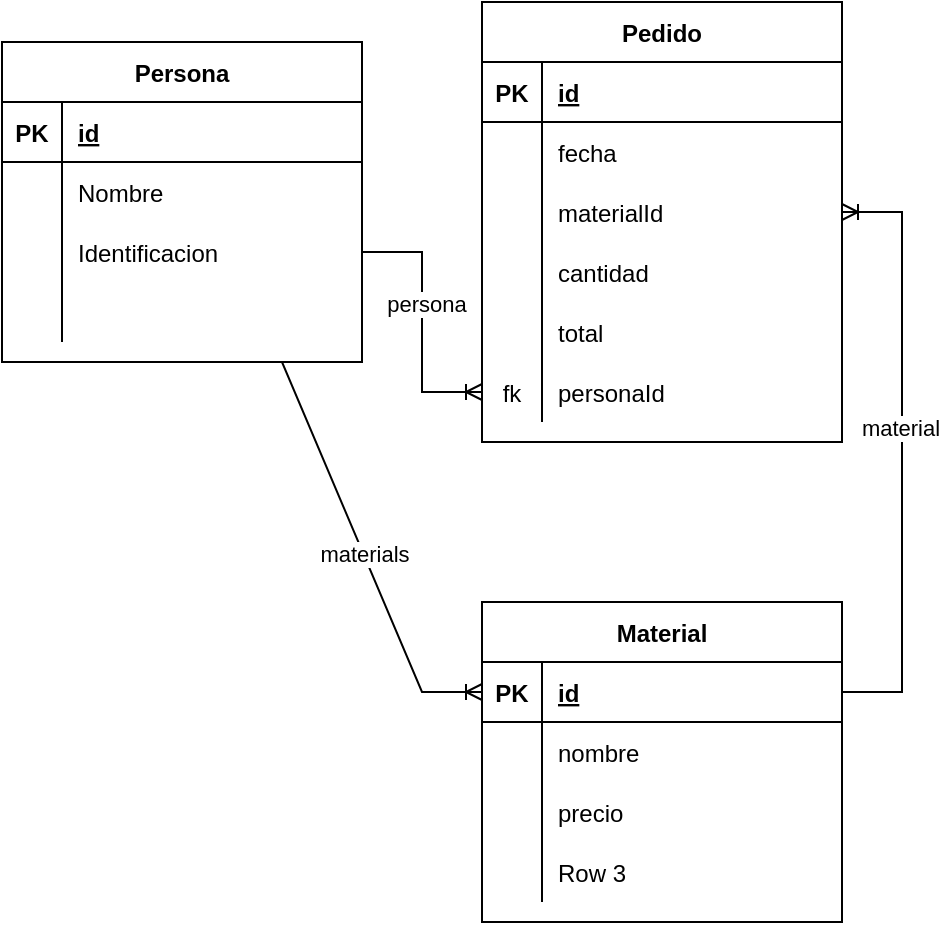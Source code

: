 <mxfile version="15.7.3" type="device"><diagram id="8KMBjLmS1Nc94vyn7KlS" name="Page-1"><mxGraphModel dx="868" dy="450" grid="1" gridSize="10" guides="1" tooltips="1" connect="1" arrows="1" fold="1" page="1" pageScale="1" pageWidth="827" pageHeight="1169" math="0" shadow="0"><root><mxCell id="0"/><mxCell id="1" parent="0"/><mxCell id="iiZ62lDfNCejb_2Xcjph-5" value="Persona" style="shape=table;startSize=30;container=1;collapsible=1;childLayout=tableLayout;fixedRows=1;rowLines=0;fontStyle=1;align=center;resizeLast=1;" parent="1" vertex="1"><mxGeometry x="40" y="20" width="180" height="160" as="geometry"/></mxCell><mxCell id="iiZ62lDfNCejb_2Xcjph-6" value="" style="shape=partialRectangle;collapsible=0;dropTarget=0;pointerEvents=0;fillColor=none;top=0;left=0;bottom=1;right=0;points=[[0,0.5],[1,0.5]];portConstraint=eastwest;" parent="iiZ62lDfNCejb_2Xcjph-5" vertex="1"><mxGeometry y="30" width="180" height="30" as="geometry"/></mxCell><mxCell id="iiZ62lDfNCejb_2Xcjph-7" value="PK" style="shape=partialRectangle;connectable=0;fillColor=none;top=0;left=0;bottom=0;right=0;fontStyle=1;overflow=hidden;" parent="iiZ62lDfNCejb_2Xcjph-6" vertex="1"><mxGeometry width="30" height="30" as="geometry"><mxRectangle width="30" height="30" as="alternateBounds"/></mxGeometry></mxCell><mxCell id="iiZ62lDfNCejb_2Xcjph-8" value="id" style="shape=partialRectangle;connectable=0;fillColor=none;top=0;left=0;bottom=0;right=0;align=left;spacingLeft=6;fontStyle=5;overflow=hidden;" parent="iiZ62lDfNCejb_2Xcjph-6" vertex="1"><mxGeometry x="30" width="150" height="30" as="geometry"><mxRectangle width="150" height="30" as="alternateBounds"/></mxGeometry></mxCell><mxCell id="iiZ62lDfNCejb_2Xcjph-9" value="" style="shape=partialRectangle;collapsible=0;dropTarget=0;pointerEvents=0;fillColor=none;top=0;left=0;bottom=0;right=0;points=[[0,0.5],[1,0.5]];portConstraint=eastwest;" parent="iiZ62lDfNCejb_2Xcjph-5" vertex="1"><mxGeometry y="60" width="180" height="30" as="geometry"/></mxCell><mxCell id="iiZ62lDfNCejb_2Xcjph-10" value="" style="shape=partialRectangle;connectable=0;fillColor=none;top=0;left=0;bottom=0;right=0;editable=1;overflow=hidden;" parent="iiZ62lDfNCejb_2Xcjph-9" vertex="1"><mxGeometry width="30" height="30" as="geometry"><mxRectangle width="30" height="30" as="alternateBounds"/></mxGeometry></mxCell><mxCell id="iiZ62lDfNCejb_2Xcjph-11" value="Nombre" style="shape=partialRectangle;connectable=0;fillColor=none;top=0;left=0;bottom=0;right=0;align=left;spacingLeft=6;overflow=hidden;" parent="iiZ62lDfNCejb_2Xcjph-9" vertex="1"><mxGeometry x="30" width="150" height="30" as="geometry"><mxRectangle width="150" height="30" as="alternateBounds"/></mxGeometry></mxCell><mxCell id="iiZ62lDfNCejb_2Xcjph-12" value="" style="shape=partialRectangle;collapsible=0;dropTarget=0;pointerEvents=0;fillColor=none;top=0;left=0;bottom=0;right=0;points=[[0,0.5],[1,0.5]];portConstraint=eastwest;" parent="iiZ62lDfNCejb_2Xcjph-5" vertex="1"><mxGeometry y="90" width="180" height="30" as="geometry"/></mxCell><mxCell id="iiZ62lDfNCejb_2Xcjph-13" value="" style="shape=partialRectangle;connectable=0;fillColor=none;top=0;left=0;bottom=0;right=0;editable=1;overflow=hidden;" parent="iiZ62lDfNCejb_2Xcjph-12" vertex="1"><mxGeometry width="30" height="30" as="geometry"><mxRectangle width="30" height="30" as="alternateBounds"/></mxGeometry></mxCell><mxCell id="iiZ62lDfNCejb_2Xcjph-14" value="Identificacion" style="shape=partialRectangle;connectable=0;fillColor=none;top=0;left=0;bottom=0;right=0;align=left;spacingLeft=6;overflow=hidden;" parent="iiZ62lDfNCejb_2Xcjph-12" vertex="1"><mxGeometry x="30" width="150" height="30" as="geometry"><mxRectangle width="150" height="30" as="alternateBounds"/></mxGeometry></mxCell><mxCell id="iiZ62lDfNCejb_2Xcjph-15" value="" style="shape=partialRectangle;collapsible=0;dropTarget=0;pointerEvents=0;fillColor=none;top=0;left=0;bottom=0;right=0;points=[[0,0.5],[1,0.5]];portConstraint=eastwest;" parent="iiZ62lDfNCejb_2Xcjph-5" vertex="1"><mxGeometry y="120" width="180" height="30" as="geometry"/></mxCell><mxCell id="iiZ62lDfNCejb_2Xcjph-16" value="" style="shape=partialRectangle;connectable=0;fillColor=none;top=0;left=0;bottom=0;right=0;editable=1;overflow=hidden;" parent="iiZ62lDfNCejb_2Xcjph-15" vertex="1"><mxGeometry width="30" height="30" as="geometry"><mxRectangle width="30" height="30" as="alternateBounds"/></mxGeometry></mxCell><mxCell id="iiZ62lDfNCejb_2Xcjph-17" value="" style="shape=partialRectangle;connectable=0;fillColor=none;top=0;left=0;bottom=0;right=0;align=left;spacingLeft=6;overflow=hidden;" parent="iiZ62lDfNCejb_2Xcjph-15" vertex="1"><mxGeometry x="30" width="150" height="30" as="geometry"><mxRectangle width="150" height="30" as="alternateBounds"/></mxGeometry></mxCell><mxCell id="iiZ62lDfNCejb_2Xcjph-18" value="Pedido" style="shape=table;startSize=30;container=1;collapsible=1;childLayout=tableLayout;fixedRows=1;rowLines=0;fontStyle=1;align=center;resizeLast=1;" parent="1" vertex="1"><mxGeometry x="280" width="180" height="220" as="geometry"/></mxCell><mxCell id="iiZ62lDfNCejb_2Xcjph-19" value="" style="shape=partialRectangle;collapsible=0;dropTarget=0;pointerEvents=0;fillColor=none;top=0;left=0;bottom=1;right=0;points=[[0,0.5],[1,0.5]];portConstraint=eastwest;" parent="iiZ62lDfNCejb_2Xcjph-18" vertex="1"><mxGeometry y="30" width="180" height="30" as="geometry"/></mxCell><mxCell id="iiZ62lDfNCejb_2Xcjph-20" value="PK" style="shape=partialRectangle;connectable=0;fillColor=none;top=0;left=0;bottom=0;right=0;fontStyle=1;overflow=hidden;" parent="iiZ62lDfNCejb_2Xcjph-19" vertex="1"><mxGeometry width="30" height="30" as="geometry"><mxRectangle width="30" height="30" as="alternateBounds"/></mxGeometry></mxCell><mxCell id="iiZ62lDfNCejb_2Xcjph-21" value="id" style="shape=partialRectangle;connectable=0;fillColor=none;top=0;left=0;bottom=0;right=0;align=left;spacingLeft=6;fontStyle=5;overflow=hidden;" parent="iiZ62lDfNCejb_2Xcjph-19" vertex="1"><mxGeometry x="30" width="150" height="30" as="geometry"><mxRectangle width="150" height="30" as="alternateBounds"/></mxGeometry></mxCell><mxCell id="iiZ62lDfNCejb_2Xcjph-22" value="" style="shape=partialRectangle;collapsible=0;dropTarget=0;pointerEvents=0;fillColor=none;top=0;left=0;bottom=0;right=0;points=[[0,0.5],[1,0.5]];portConstraint=eastwest;" parent="iiZ62lDfNCejb_2Xcjph-18" vertex="1"><mxGeometry y="60" width="180" height="30" as="geometry"/></mxCell><mxCell id="iiZ62lDfNCejb_2Xcjph-23" value="" style="shape=partialRectangle;connectable=0;fillColor=none;top=0;left=0;bottom=0;right=0;editable=1;overflow=hidden;" parent="iiZ62lDfNCejb_2Xcjph-22" vertex="1"><mxGeometry width="30" height="30" as="geometry"><mxRectangle width="30" height="30" as="alternateBounds"/></mxGeometry></mxCell><mxCell id="iiZ62lDfNCejb_2Xcjph-24" value="fecha" style="shape=partialRectangle;connectable=0;fillColor=none;top=0;left=0;bottom=0;right=0;align=left;spacingLeft=6;overflow=hidden;" parent="iiZ62lDfNCejb_2Xcjph-22" vertex="1"><mxGeometry x="30" width="150" height="30" as="geometry"><mxRectangle width="150" height="30" as="alternateBounds"/></mxGeometry></mxCell><mxCell id="iiZ62lDfNCejb_2Xcjph-25" value="" style="shape=partialRectangle;collapsible=0;dropTarget=0;pointerEvents=0;fillColor=none;top=0;left=0;bottom=0;right=0;points=[[0,0.5],[1,0.5]];portConstraint=eastwest;" parent="iiZ62lDfNCejb_2Xcjph-18" vertex="1"><mxGeometry y="90" width="180" height="30" as="geometry"/></mxCell><mxCell id="iiZ62lDfNCejb_2Xcjph-26" value="" style="shape=partialRectangle;connectable=0;fillColor=none;top=0;left=0;bottom=0;right=0;editable=1;overflow=hidden;" parent="iiZ62lDfNCejb_2Xcjph-25" vertex="1"><mxGeometry width="30" height="30" as="geometry"><mxRectangle width="30" height="30" as="alternateBounds"/></mxGeometry></mxCell><mxCell id="iiZ62lDfNCejb_2Xcjph-27" value="materialId" style="shape=partialRectangle;connectable=0;fillColor=none;top=0;left=0;bottom=0;right=0;align=left;spacingLeft=6;overflow=hidden;" parent="iiZ62lDfNCejb_2Xcjph-25" vertex="1"><mxGeometry x="30" width="150" height="30" as="geometry"><mxRectangle width="150" height="30" as="alternateBounds"/></mxGeometry></mxCell><mxCell id="iiZ62lDfNCejb_2Xcjph-28" value="" style="shape=partialRectangle;collapsible=0;dropTarget=0;pointerEvents=0;fillColor=none;top=0;left=0;bottom=0;right=0;points=[[0,0.5],[1,0.5]];portConstraint=eastwest;" parent="iiZ62lDfNCejb_2Xcjph-18" vertex="1"><mxGeometry y="120" width="180" height="30" as="geometry"/></mxCell><mxCell id="iiZ62lDfNCejb_2Xcjph-29" value="" style="shape=partialRectangle;connectable=0;fillColor=none;top=0;left=0;bottom=0;right=0;editable=1;overflow=hidden;" parent="iiZ62lDfNCejb_2Xcjph-28" vertex="1"><mxGeometry width="30" height="30" as="geometry"><mxRectangle width="30" height="30" as="alternateBounds"/></mxGeometry></mxCell><mxCell id="iiZ62lDfNCejb_2Xcjph-30" value="cantidad" style="shape=partialRectangle;connectable=0;fillColor=none;top=0;left=0;bottom=0;right=0;align=left;spacingLeft=6;overflow=hidden;" parent="iiZ62lDfNCejb_2Xcjph-28" vertex="1"><mxGeometry x="30" width="150" height="30" as="geometry"><mxRectangle width="150" height="30" as="alternateBounds"/></mxGeometry></mxCell><mxCell id="iiZ62lDfNCejb_2Xcjph-69" value="" style="shape=partialRectangle;collapsible=0;dropTarget=0;pointerEvents=0;fillColor=none;top=0;left=0;bottom=0;right=0;points=[[0,0.5],[1,0.5]];portConstraint=eastwest;" parent="iiZ62lDfNCejb_2Xcjph-18" vertex="1"><mxGeometry y="150" width="180" height="30" as="geometry"/></mxCell><mxCell id="iiZ62lDfNCejb_2Xcjph-70" value="" style="shape=partialRectangle;connectable=0;fillColor=none;top=0;left=0;bottom=0;right=0;editable=1;overflow=hidden;" parent="iiZ62lDfNCejb_2Xcjph-69" vertex="1"><mxGeometry width="30" height="30" as="geometry"><mxRectangle width="30" height="30" as="alternateBounds"/></mxGeometry></mxCell><mxCell id="iiZ62lDfNCejb_2Xcjph-71" value="total" style="shape=partialRectangle;connectable=0;fillColor=none;top=0;left=0;bottom=0;right=0;align=left;spacingLeft=6;overflow=hidden;" parent="iiZ62lDfNCejb_2Xcjph-69" vertex="1"><mxGeometry x="30" width="150" height="30" as="geometry"><mxRectangle width="150" height="30" as="alternateBounds"/></mxGeometry></mxCell><mxCell id="iiZ62lDfNCejb_2Xcjph-72" value="" style="shape=partialRectangle;collapsible=0;dropTarget=0;pointerEvents=0;fillColor=none;top=0;left=0;bottom=0;right=0;points=[[0,0.5],[1,0.5]];portConstraint=eastwest;" parent="iiZ62lDfNCejb_2Xcjph-18" vertex="1"><mxGeometry y="180" width="180" height="30" as="geometry"/></mxCell><mxCell id="iiZ62lDfNCejb_2Xcjph-73" value="fk" style="shape=partialRectangle;connectable=0;fillColor=none;top=0;left=0;bottom=0;right=0;editable=1;overflow=hidden;" parent="iiZ62lDfNCejb_2Xcjph-72" vertex="1"><mxGeometry width="30" height="30" as="geometry"><mxRectangle width="30" height="30" as="alternateBounds"/></mxGeometry></mxCell><mxCell id="iiZ62lDfNCejb_2Xcjph-74" value="personaId" style="shape=partialRectangle;connectable=0;fillColor=none;top=0;left=0;bottom=0;right=0;align=left;spacingLeft=6;overflow=hidden;" parent="iiZ62lDfNCejb_2Xcjph-72" vertex="1"><mxGeometry x="30" width="150" height="30" as="geometry"><mxRectangle width="150" height="30" as="alternateBounds"/></mxGeometry></mxCell><mxCell id="iiZ62lDfNCejb_2Xcjph-31" value="Material" style="shape=table;startSize=30;container=1;collapsible=1;childLayout=tableLayout;fixedRows=1;rowLines=0;fontStyle=1;align=center;resizeLast=1;" parent="1" vertex="1"><mxGeometry x="280" y="300" width="180" height="160" as="geometry"/></mxCell><mxCell id="iiZ62lDfNCejb_2Xcjph-32" value="" style="shape=partialRectangle;collapsible=0;dropTarget=0;pointerEvents=0;fillColor=none;top=0;left=0;bottom=1;right=0;points=[[0,0.5],[1,0.5]];portConstraint=eastwest;" parent="iiZ62lDfNCejb_2Xcjph-31" vertex="1"><mxGeometry y="30" width="180" height="30" as="geometry"/></mxCell><mxCell id="iiZ62lDfNCejb_2Xcjph-33" value="PK" style="shape=partialRectangle;connectable=0;fillColor=none;top=0;left=0;bottom=0;right=0;fontStyle=1;overflow=hidden;" parent="iiZ62lDfNCejb_2Xcjph-32" vertex="1"><mxGeometry width="30" height="30" as="geometry"><mxRectangle width="30" height="30" as="alternateBounds"/></mxGeometry></mxCell><mxCell id="iiZ62lDfNCejb_2Xcjph-34" value="id" style="shape=partialRectangle;connectable=0;fillColor=none;top=0;left=0;bottom=0;right=0;align=left;spacingLeft=6;fontStyle=5;overflow=hidden;" parent="iiZ62lDfNCejb_2Xcjph-32" vertex="1"><mxGeometry x="30" width="150" height="30" as="geometry"><mxRectangle width="150" height="30" as="alternateBounds"/></mxGeometry></mxCell><mxCell id="iiZ62lDfNCejb_2Xcjph-35" value="" style="shape=partialRectangle;collapsible=0;dropTarget=0;pointerEvents=0;fillColor=none;top=0;left=0;bottom=0;right=0;points=[[0,0.5],[1,0.5]];portConstraint=eastwest;" parent="iiZ62lDfNCejb_2Xcjph-31" vertex="1"><mxGeometry y="60" width="180" height="30" as="geometry"/></mxCell><mxCell id="iiZ62lDfNCejb_2Xcjph-36" value="" style="shape=partialRectangle;connectable=0;fillColor=none;top=0;left=0;bottom=0;right=0;editable=1;overflow=hidden;" parent="iiZ62lDfNCejb_2Xcjph-35" vertex="1"><mxGeometry width="30" height="30" as="geometry"><mxRectangle width="30" height="30" as="alternateBounds"/></mxGeometry></mxCell><mxCell id="iiZ62lDfNCejb_2Xcjph-37" value="nombre" style="shape=partialRectangle;connectable=0;fillColor=none;top=0;left=0;bottom=0;right=0;align=left;spacingLeft=6;overflow=hidden;" parent="iiZ62lDfNCejb_2Xcjph-35" vertex="1"><mxGeometry x="30" width="150" height="30" as="geometry"><mxRectangle width="150" height="30" as="alternateBounds"/></mxGeometry></mxCell><mxCell id="iiZ62lDfNCejb_2Xcjph-38" value="" style="shape=partialRectangle;collapsible=0;dropTarget=0;pointerEvents=0;fillColor=none;top=0;left=0;bottom=0;right=0;points=[[0,0.5],[1,0.5]];portConstraint=eastwest;" parent="iiZ62lDfNCejb_2Xcjph-31" vertex="1"><mxGeometry y="90" width="180" height="30" as="geometry"/></mxCell><mxCell id="iiZ62lDfNCejb_2Xcjph-39" value="" style="shape=partialRectangle;connectable=0;fillColor=none;top=0;left=0;bottom=0;right=0;editable=1;overflow=hidden;" parent="iiZ62lDfNCejb_2Xcjph-38" vertex="1"><mxGeometry width="30" height="30" as="geometry"><mxRectangle width="30" height="30" as="alternateBounds"/></mxGeometry></mxCell><mxCell id="iiZ62lDfNCejb_2Xcjph-40" value="precio" style="shape=partialRectangle;connectable=0;fillColor=none;top=0;left=0;bottom=0;right=0;align=left;spacingLeft=6;overflow=hidden;" parent="iiZ62lDfNCejb_2Xcjph-38" vertex="1"><mxGeometry x="30" width="150" height="30" as="geometry"><mxRectangle width="150" height="30" as="alternateBounds"/></mxGeometry></mxCell><mxCell id="iiZ62lDfNCejb_2Xcjph-41" value="" style="shape=partialRectangle;collapsible=0;dropTarget=0;pointerEvents=0;fillColor=none;top=0;left=0;bottom=0;right=0;points=[[0,0.5],[1,0.5]];portConstraint=eastwest;" parent="iiZ62lDfNCejb_2Xcjph-31" vertex="1"><mxGeometry y="120" width="180" height="30" as="geometry"/></mxCell><mxCell id="iiZ62lDfNCejb_2Xcjph-42" value="" style="shape=partialRectangle;connectable=0;fillColor=none;top=0;left=0;bottom=0;right=0;editable=1;overflow=hidden;" parent="iiZ62lDfNCejb_2Xcjph-41" vertex="1"><mxGeometry width="30" height="30" as="geometry"><mxRectangle width="30" height="30" as="alternateBounds"/></mxGeometry></mxCell><mxCell id="iiZ62lDfNCejb_2Xcjph-43" value="Row 3" style="shape=partialRectangle;connectable=0;fillColor=none;top=0;left=0;bottom=0;right=0;align=left;spacingLeft=6;overflow=hidden;" parent="iiZ62lDfNCejb_2Xcjph-41" vertex="1"><mxGeometry x="30" width="150" height="30" as="geometry"><mxRectangle width="150" height="30" as="alternateBounds"/></mxGeometry></mxCell><mxCell id="iiZ62lDfNCejb_2Xcjph-78" value="" style="edgeStyle=entityRelationEdgeStyle;fontSize=12;html=1;endArrow=ERoneToMany;rounded=0;" parent="1" source="iiZ62lDfNCejb_2Xcjph-12" target="iiZ62lDfNCejb_2Xcjph-72" edge="1"><mxGeometry width="100" height="100" relative="1" as="geometry"><mxPoint x="360" y="280" as="sourcePoint"/><mxPoint x="460" y="180" as="targetPoint"/></mxGeometry></mxCell><mxCell id="iiZ62lDfNCejb_2Xcjph-85" value="persona" style="edgeLabel;html=1;align=center;verticalAlign=middle;resizable=0;points=[];" parent="iiZ62lDfNCejb_2Xcjph-78" vertex="1" connectable="0"><mxGeometry x="-0.139" y="2" relative="1" as="geometry"><mxPoint as="offset"/></mxGeometry></mxCell><mxCell id="iiZ62lDfNCejb_2Xcjph-88" value="" style="edgeStyle=entityRelationEdgeStyle;fontSize=12;html=1;endArrow=ERoneToMany;rounded=0;" parent="1" target="iiZ62lDfNCejb_2Xcjph-32" edge="1"><mxGeometry width="100" height="100" relative="1" as="geometry"><mxPoint x="150" y="180" as="sourcePoint"/><mxPoint x="500.0" y="422.99" as="targetPoint"/></mxGeometry></mxCell><mxCell id="iiZ62lDfNCejb_2Xcjph-89" value="materials" style="edgeLabel;html=1;align=center;verticalAlign=middle;resizable=0;points=[];" parent="iiZ62lDfNCejb_2Xcjph-88" vertex="1" connectable="0"><mxGeometry x="0.114" relative="1" as="geometry"><mxPoint as="offset"/></mxGeometry></mxCell><mxCell id="fdM8Iwh_TTHXFzVFyz8I-1" value="" style="edgeStyle=entityRelationEdgeStyle;fontSize=12;html=1;endArrow=ERoneToMany;rounded=0;entryX=1;entryY=0.5;entryDx=0;entryDy=0;exitX=1;exitY=0.5;exitDx=0;exitDy=0;" edge="1" parent="1" source="iiZ62lDfNCejb_2Xcjph-32" target="iiZ62lDfNCejb_2Xcjph-25"><mxGeometry width="100" height="100" relative="1" as="geometry"><mxPoint x="450" y="300" as="sourcePoint"/><mxPoint x="550" y="200" as="targetPoint"/></mxGeometry></mxCell><mxCell id="fdM8Iwh_TTHXFzVFyz8I-2" value="material" style="edgeLabel;html=1;align=center;verticalAlign=middle;resizable=0;points=[];" vertex="1" connectable="0" parent="fdM8Iwh_TTHXFzVFyz8I-1"><mxGeometry x="0.08" y="1" relative="1" as="geometry"><mxPoint as="offset"/></mxGeometry></mxCell></root></mxGraphModel></diagram></mxfile>